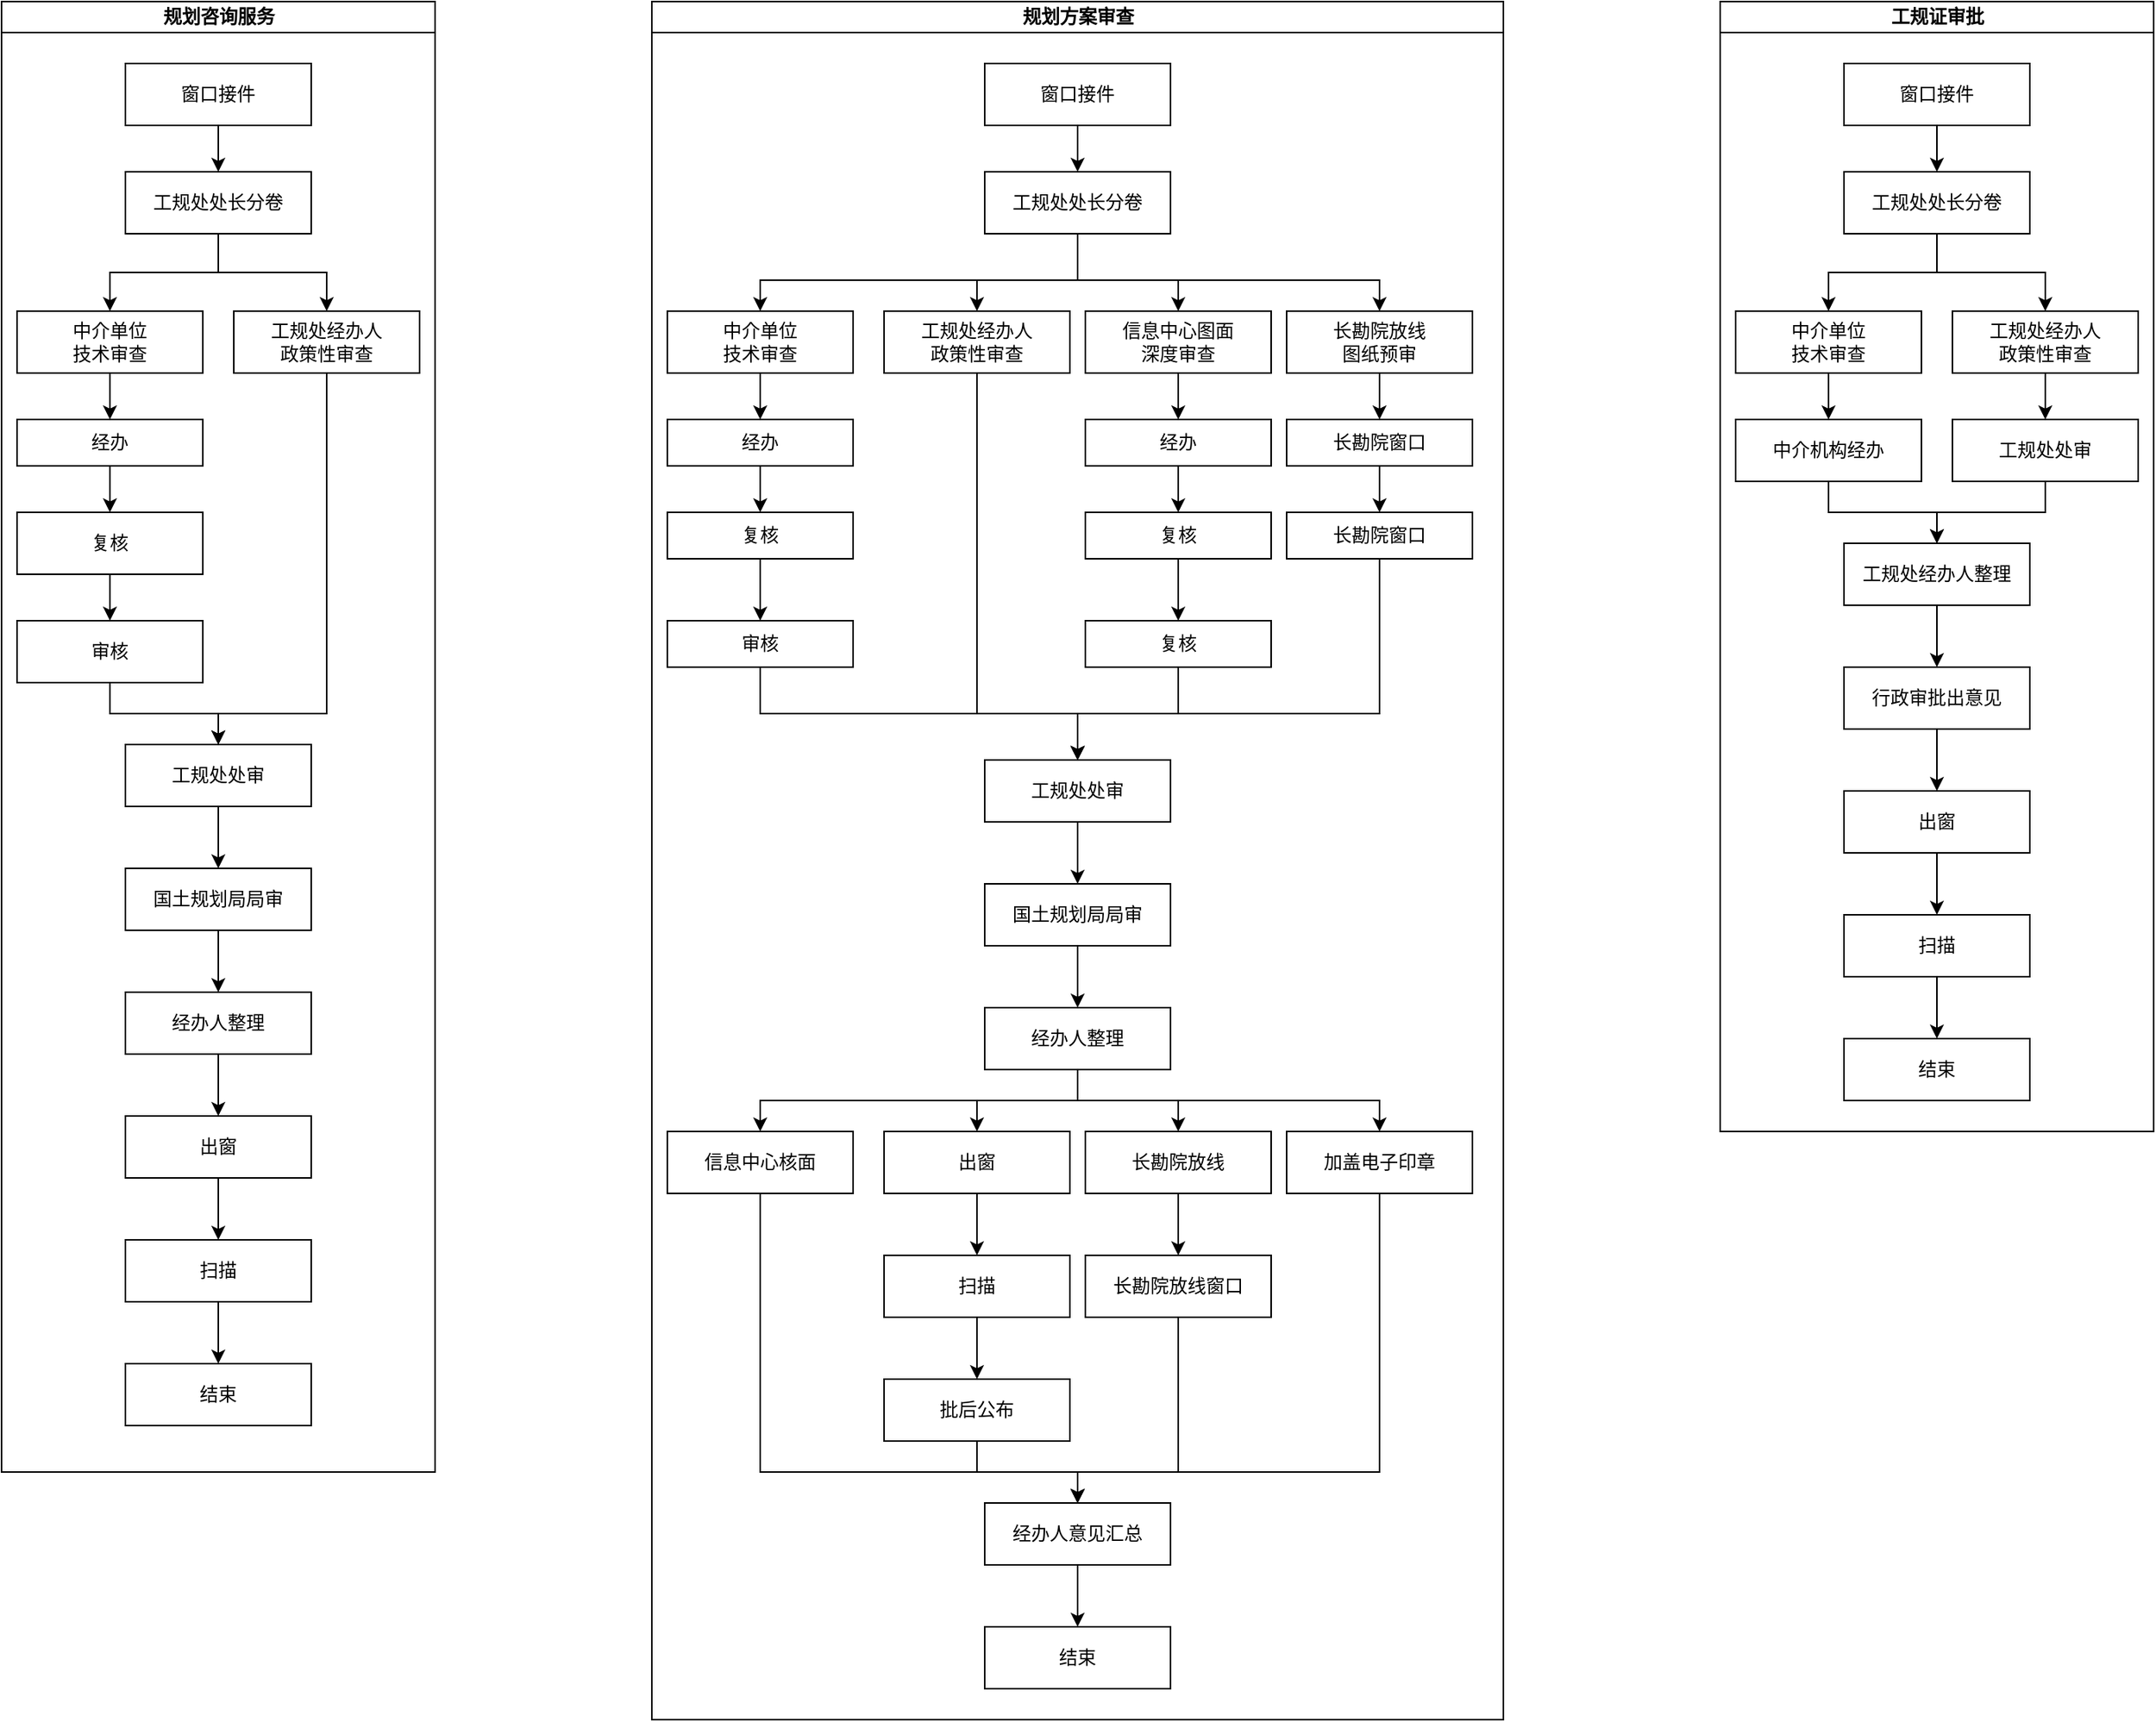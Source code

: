 <mxfile version="12.5.5" type="github">
  <diagram name="Page-1" id="74e2e168-ea6b-b213-b513-2b3c1d86103e">
    <mxGraphModel dx="1422" dy="794" grid="1" gridSize="10" guides="1" tooltips="1" connect="1" arrows="1" fold="1" page="1" pageScale="1" pageWidth="1100" pageHeight="850" background="#ffffff" math="0" shadow="0">
      <root>
        <mxCell id="0"/>
        <mxCell id="1" parent="0"/>
        <mxCell id="gDLOaXuTYHaK2b2CQ5gT-83" value="规划咨询服务" style="swimlane;html=1;startSize=20;horizontal=1;containerType=tree;" vertex="1" parent="1">
          <mxGeometry x="40" y="130" width="280" height="950" as="geometry"/>
        </mxCell>
        <mxCell id="gDLOaXuTYHaK2b2CQ5gT-109" value="" style="edgeStyle=orthogonalEdgeStyle;rounded=0;orthogonalLoop=1;jettySize=auto;html=1;" edge="1" parent="gDLOaXuTYHaK2b2CQ5gT-83" source="gDLOaXuTYHaK2b2CQ5gT-86" target="gDLOaXuTYHaK2b2CQ5gT-108">
          <mxGeometry relative="1" as="geometry"/>
        </mxCell>
        <UserObject label="窗口接件" treeRoot="1" id="gDLOaXuTYHaK2b2CQ5gT-86">
          <mxCell style="whiteSpace=wrap;html=1;align=center;treeFolding=1;treeMoving=1;container=1;recursiveResize=0;" vertex="1" parent="gDLOaXuTYHaK2b2CQ5gT-83">
            <mxGeometry x="80" y="40" width="120" height="40" as="geometry"/>
          </mxCell>
        </UserObject>
        <UserObject label="工规处处长分卷" treeRoot="1" id="gDLOaXuTYHaK2b2CQ5gT-108">
          <mxCell style="whiteSpace=wrap;html=1;align=center;treeFolding=1;treeMoving=1;container=1;recursiveResize=0;" vertex="1" parent="gDLOaXuTYHaK2b2CQ5gT-83">
            <mxGeometry x="80" y="110" width="120" height="40" as="geometry"/>
          </mxCell>
        </UserObject>
        <mxCell id="gDLOaXuTYHaK2b2CQ5gT-112" value="" style="edgeStyle=orthogonalEdgeStyle;rounded=0;orthogonalLoop=1;jettySize=auto;html=1;" edge="1" target="gDLOaXuTYHaK2b2CQ5gT-113" source="gDLOaXuTYHaK2b2CQ5gT-108" parent="gDLOaXuTYHaK2b2CQ5gT-83">
          <mxGeometry relative="1" as="geometry">
            <mxPoint x="230" y="190" as="sourcePoint"/>
          </mxGeometry>
        </mxCell>
        <mxCell id="gDLOaXuTYHaK2b2CQ5gT-124" style="edgeStyle=orthogonalEdgeStyle;rounded=0;orthogonalLoop=1;jettySize=auto;html=1;exitX=0.5;exitY=1;exitDx=0;exitDy=0;entryX=0.5;entryY=0;entryDx=0;entryDy=0;" edge="1" parent="gDLOaXuTYHaK2b2CQ5gT-83" source="gDLOaXuTYHaK2b2CQ5gT-113" target="gDLOaXuTYHaK2b2CQ5gT-123">
          <mxGeometry relative="1" as="geometry">
            <Array as="points">
              <mxPoint x="210" y="460"/>
              <mxPoint x="140" y="460"/>
            </Array>
          </mxGeometry>
        </mxCell>
        <UserObject label="工规处经办人&lt;br&gt;政策性审查" treeRoot="1" id="gDLOaXuTYHaK2b2CQ5gT-113">
          <mxCell style="whiteSpace=wrap;html=1;align=center;treeFolding=1;treeMoving=1;container=1;recursiveResize=0;" vertex="1" parent="gDLOaXuTYHaK2b2CQ5gT-83">
            <mxGeometry x="150" y="200" width="120" height="40" as="geometry"/>
          </mxCell>
        </UserObject>
        <mxCell id="gDLOaXuTYHaK2b2CQ5gT-114" value="" style="edgeStyle=orthogonalEdgeStyle;rounded=0;orthogonalLoop=1;jettySize=auto;html=1;" edge="1" target="gDLOaXuTYHaK2b2CQ5gT-115" source="gDLOaXuTYHaK2b2CQ5gT-108" parent="gDLOaXuTYHaK2b2CQ5gT-83">
          <mxGeometry relative="1" as="geometry">
            <mxPoint x="230" y="300" as="sourcePoint"/>
          </mxGeometry>
        </mxCell>
        <UserObject label="中介单位&lt;br&gt;技术审查" treeRoot="1" id="gDLOaXuTYHaK2b2CQ5gT-115">
          <mxCell style="whiteSpace=wrap;html=1;align=center;treeFolding=1;treeMoving=1;container=1;recursiveResize=0;" vertex="1" parent="gDLOaXuTYHaK2b2CQ5gT-83">
            <mxGeometry x="10" y="200" width="120" height="40" as="geometry"/>
          </mxCell>
        </UserObject>
        <mxCell id="gDLOaXuTYHaK2b2CQ5gT-116" value="" style="edgeStyle=orthogonalEdgeStyle;rounded=0;orthogonalLoop=1;jettySize=auto;html=1;" edge="1" target="gDLOaXuTYHaK2b2CQ5gT-117" source="gDLOaXuTYHaK2b2CQ5gT-115" parent="gDLOaXuTYHaK2b2CQ5gT-83">
          <mxGeometry relative="1" as="geometry">
            <mxPoint x="230" y="300" as="sourcePoint"/>
          </mxGeometry>
        </mxCell>
        <UserObject label="经办" treeRoot="1" id="gDLOaXuTYHaK2b2CQ5gT-117">
          <mxCell style="whiteSpace=wrap;html=1;align=center;treeFolding=1;treeMoving=1;container=1;recursiveResize=0;" vertex="1" parent="gDLOaXuTYHaK2b2CQ5gT-83">
            <mxGeometry x="10" y="270" width="120" height="30" as="geometry"/>
          </mxCell>
        </UserObject>
        <mxCell id="gDLOaXuTYHaK2b2CQ5gT-118" value="" style="edgeStyle=orthogonalEdgeStyle;rounded=0;orthogonalLoop=1;jettySize=auto;html=1;" edge="1" target="gDLOaXuTYHaK2b2CQ5gT-119" source="gDLOaXuTYHaK2b2CQ5gT-117" parent="gDLOaXuTYHaK2b2CQ5gT-83">
          <mxGeometry relative="1" as="geometry">
            <mxPoint x="160" y="410" as="sourcePoint"/>
          </mxGeometry>
        </mxCell>
        <UserObject label="复核" treeRoot="1" id="gDLOaXuTYHaK2b2CQ5gT-119">
          <mxCell style="whiteSpace=wrap;html=1;align=center;treeFolding=1;treeMoving=1;container=1;recursiveResize=0;" vertex="1" parent="gDLOaXuTYHaK2b2CQ5gT-83">
            <mxGeometry x="10" y="330" width="120" height="40" as="geometry"/>
          </mxCell>
        </UserObject>
        <mxCell id="gDLOaXuTYHaK2b2CQ5gT-120" value="" style="edgeStyle=orthogonalEdgeStyle;rounded=0;orthogonalLoop=1;jettySize=auto;html=1;" edge="1" target="gDLOaXuTYHaK2b2CQ5gT-121" source="gDLOaXuTYHaK2b2CQ5gT-119" parent="gDLOaXuTYHaK2b2CQ5gT-83">
          <mxGeometry relative="1" as="geometry">
            <mxPoint x="160" y="510" as="sourcePoint"/>
          </mxGeometry>
        </mxCell>
        <UserObject label="审核" treeRoot="1" id="gDLOaXuTYHaK2b2CQ5gT-121">
          <mxCell style="whiteSpace=wrap;html=1;align=center;treeFolding=1;treeMoving=1;container=1;recursiveResize=0;" vertex="1" parent="gDLOaXuTYHaK2b2CQ5gT-83">
            <mxGeometry x="10" y="400" width="120" height="40" as="geometry"/>
          </mxCell>
        </UserObject>
        <mxCell id="gDLOaXuTYHaK2b2CQ5gT-122" value="" style="edgeStyle=orthogonalEdgeStyle;rounded=0;orthogonalLoop=1;jettySize=auto;html=1;" edge="1" target="gDLOaXuTYHaK2b2CQ5gT-123" source="gDLOaXuTYHaK2b2CQ5gT-121" parent="gDLOaXuTYHaK2b2CQ5gT-83">
          <mxGeometry relative="1" as="geometry">
            <mxPoint x="150" y="500" as="sourcePoint"/>
          </mxGeometry>
        </mxCell>
        <UserObject label="工规处处审" treeRoot="1" id="gDLOaXuTYHaK2b2CQ5gT-123">
          <mxCell style="whiteSpace=wrap;html=1;align=center;treeFolding=1;treeMoving=1;container=1;recursiveResize=0;" vertex="1" parent="gDLOaXuTYHaK2b2CQ5gT-83">
            <mxGeometry x="80" y="480" width="120" height="40" as="geometry"/>
          </mxCell>
        </UserObject>
        <mxCell id="gDLOaXuTYHaK2b2CQ5gT-125" value="" style="edgeStyle=orthogonalEdgeStyle;rounded=0;orthogonalLoop=1;jettySize=auto;html=1;" edge="1" target="gDLOaXuTYHaK2b2CQ5gT-126" source="gDLOaXuTYHaK2b2CQ5gT-123" parent="gDLOaXuTYHaK2b2CQ5gT-83">
          <mxGeometry relative="1" as="geometry">
            <mxPoint x="150" y="570" as="sourcePoint"/>
          </mxGeometry>
        </mxCell>
        <UserObject label="国土规划局局审" treeRoot="1" id="gDLOaXuTYHaK2b2CQ5gT-126">
          <mxCell style="whiteSpace=wrap;html=1;align=center;treeFolding=1;treeMoving=1;container=1;recursiveResize=0;" vertex="1" parent="gDLOaXuTYHaK2b2CQ5gT-83">
            <mxGeometry x="80" y="560" width="120" height="40" as="geometry"/>
          </mxCell>
        </UserObject>
        <mxCell id="gDLOaXuTYHaK2b2CQ5gT-127" value="" style="edgeStyle=orthogonalEdgeStyle;rounded=0;orthogonalLoop=1;jettySize=auto;html=1;" edge="1" target="gDLOaXuTYHaK2b2CQ5gT-128" source="gDLOaXuTYHaK2b2CQ5gT-126" parent="gDLOaXuTYHaK2b2CQ5gT-83">
          <mxGeometry relative="1" as="geometry">
            <mxPoint x="220" y="650" as="sourcePoint"/>
          </mxGeometry>
        </mxCell>
        <UserObject label="经办人整理" treeRoot="1" id="gDLOaXuTYHaK2b2CQ5gT-128">
          <mxCell style="whiteSpace=wrap;html=1;align=center;treeFolding=1;treeMoving=1;container=1;recursiveResize=0;" vertex="1" parent="gDLOaXuTYHaK2b2CQ5gT-83">
            <mxGeometry x="80" y="640" width="120" height="40" as="geometry"/>
          </mxCell>
        </UserObject>
        <mxCell id="gDLOaXuTYHaK2b2CQ5gT-129" value="" style="edgeStyle=orthogonalEdgeStyle;rounded=0;orthogonalLoop=1;jettySize=auto;html=1;" edge="1" target="gDLOaXuTYHaK2b2CQ5gT-130" source="gDLOaXuTYHaK2b2CQ5gT-128" parent="gDLOaXuTYHaK2b2CQ5gT-83">
          <mxGeometry relative="1" as="geometry">
            <mxPoint x="220" y="730" as="sourcePoint"/>
          </mxGeometry>
        </mxCell>
        <UserObject label="出窗" treeRoot="1" id="gDLOaXuTYHaK2b2CQ5gT-130">
          <mxCell style="whiteSpace=wrap;html=1;align=center;treeFolding=1;treeMoving=1;container=1;recursiveResize=0;" vertex="1" parent="gDLOaXuTYHaK2b2CQ5gT-83">
            <mxGeometry x="80" y="720" width="120" height="40" as="geometry"/>
          </mxCell>
        </UserObject>
        <mxCell id="gDLOaXuTYHaK2b2CQ5gT-158" value="" style="edgeStyle=orthogonalEdgeStyle;rounded=0;orthogonalLoop=1;jettySize=auto;html=1;" edge="1" target="gDLOaXuTYHaK2b2CQ5gT-159" source="gDLOaXuTYHaK2b2CQ5gT-130" parent="gDLOaXuTYHaK2b2CQ5gT-83">
          <mxGeometry relative="1" as="geometry">
            <mxPoint x="220" y="810" as="sourcePoint"/>
          </mxGeometry>
        </mxCell>
        <UserObject label="扫描" treeRoot="1" id="gDLOaXuTYHaK2b2CQ5gT-159">
          <mxCell style="whiteSpace=wrap;html=1;align=center;treeFolding=1;treeMoving=1;container=1;recursiveResize=0;" vertex="1" parent="gDLOaXuTYHaK2b2CQ5gT-83">
            <mxGeometry x="80" y="800" width="120" height="40" as="geometry"/>
          </mxCell>
        </UserObject>
        <mxCell id="gDLOaXuTYHaK2b2CQ5gT-186" value="" style="edgeStyle=orthogonalEdgeStyle;rounded=0;orthogonalLoop=1;jettySize=auto;html=1;" edge="1" target="gDLOaXuTYHaK2b2CQ5gT-187" source="gDLOaXuTYHaK2b2CQ5gT-159" parent="gDLOaXuTYHaK2b2CQ5gT-83">
          <mxGeometry relative="1" as="geometry">
            <mxPoint x="220" y="890" as="sourcePoint"/>
          </mxGeometry>
        </mxCell>
        <UserObject label="结束" treeRoot="1" id="gDLOaXuTYHaK2b2CQ5gT-187">
          <mxCell style="whiteSpace=wrap;html=1;align=center;treeFolding=1;treeMoving=1;container=1;recursiveResize=0;" vertex="1" parent="gDLOaXuTYHaK2b2CQ5gT-83">
            <mxGeometry x="80" y="880" width="120" height="40" as="geometry"/>
          </mxCell>
        </UserObject>
        <mxCell id="gDLOaXuTYHaK2b2CQ5gT-131" value="规划方案审查" style="swimlane;html=1;startSize=20;horizontal=1;containerType=tree;" vertex="1" parent="1">
          <mxGeometry x="460" y="130" width="550" height="1110" as="geometry"/>
        </mxCell>
        <mxCell id="gDLOaXuTYHaK2b2CQ5gT-132" value="" style="edgeStyle=orthogonalEdgeStyle;rounded=0;orthogonalLoop=1;jettySize=auto;html=1;" edge="1" parent="gDLOaXuTYHaK2b2CQ5gT-131" source="gDLOaXuTYHaK2b2CQ5gT-133" target="gDLOaXuTYHaK2b2CQ5gT-134">
          <mxGeometry relative="1" as="geometry"/>
        </mxCell>
        <UserObject label="窗口接件" treeRoot="1" id="gDLOaXuTYHaK2b2CQ5gT-133">
          <mxCell style="whiteSpace=wrap;html=1;align=center;treeFolding=1;treeMoving=1;container=1;recursiveResize=0;" vertex="1" parent="gDLOaXuTYHaK2b2CQ5gT-131">
            <mxGeometry x="215" y="40" width="120" height="40" as="geometry"/>
          </mxCell>
        </UserObject>
        <UserObject label="工规处处长分卷" treeRoot="1" id="gDLOaXuTYHaK2b2CQ5gT-134">
          <mxCell style="whiteSpace=wrap;html=1;align=center;treeFolding=1;treeMoving=1;container=1;recursiveResize=0;" vertex="1" parent="gDLOaXuTYHaK2b2CQ5gT-131">
            <mxGeometry x="215" y="110" width="120" height="40" as="geometry"/>
          </mxCell>
        </UserObject>
        <mxCell id="gDLOaXuTYHaK2b2CQ5gT-135" value="" style="edgeStyle=orthogonalEdgeStyle;rounded=0;orthogonalLoop=1;jettySize=auto;html=1;entryX=0.5;entryY=0;entryDx=0;entryDy=0;" edge="1" parent="gDLOaXuTYHaK2b2CQ5gT-131" source="gDLOaXuTYHaK2b2CQ5gT-134" target="gDLOaXuTYHaK2b2CQ5gT-137">
          <mxGeometry relative="1" as="geometry">
            <mxPoint x="230" y="190" as="sourcePoint"/>
            <Array as="points">
              <mxPoint x="275" y="180"/>
              <mxPoint x="210" y="180"/>
            </Array>
          </mxGeometry>
        </mxCell>
        <mxCell id="gDLOaXuTYHaK2b2CQ5gT-136" style="edgeStyle=orthogonalEdgeStyle;rounded=0;orthogonalLoop=1;jettySize=auto;html=1;exitX=0.5;exitY=1;exitDx=0;exitDy=0;entryX=0.5;entryY=0;entryDx=0;entryDy=0;" edge="1" parent="gDLOaXuTYHaK2b2CQ5gT-131" source="gDLOaXuTYHaK2b2CQ5gT-137" target="gDLOaXuTYHaK2b2CQ5gT-147">
          <mxGeometry relative="1" as="geometry">
            <Array as="points">
              <mxPoint x="210" y="460"/>
              <mxPoint x="275" y="460"/>
            </Array>
          </mxGeometry>
        </mxCell>
        <UserObject label="工规处经办人&lt;br&gt;政策性审查" treeRoot="1" id="gDLOaXuTYHaK2b2CQ5gT-137">
          <mxCell style="whiteSpace=wrap;html=1;align=center;treeFolding=1;treeMoving=1;container=1;recursiveResize=0;" vertex="1" parent="gDLOaXuTYHaK2b2CQ5gT-131">
            <mxGeometry x="150" y="200" width="120" height="40" as="geometry"/>
          </mxCell>
        </UserObject>
        <mxCell id="gDLOaXuTYHaK2b2CQ5gT-138" value="" style="edgeStyle=orthogonalEdgeStyle;rounded=0;orthogonalLoop=1;jettySize=auto;html=1;" edge="1" parent="gDLOaXuTYHaK2b2CQ5gT-131" source="gDLOaXuTYHaK2b2CQ5gT-134" target="gDLOaXuTYHaK2b2CQ5gT-139">
          <mxGeometry relative="1" as="geometry">
            <mxPoint x="230" y="300" as="sourcePoint"/>
            <Array as="points">
              <mxPoint x="275" y="180"/>
              <mxPoint x="70" y="180"/>
            </Array>
          </mxGeometry>
        </mxCell>
        <UserObject label="中介单位&lt;br&gt;技术审查" treeRoot="1" id="gDLOaXuTYHaK2b2CQ5gT-139">
          <mxCell style="whiteSpace=wrap;html=1;align=center;treeFolding=1;treeMoving=1;container=1;recursiveResize=0;" vertex="1" parent="gDLOaXuTYHaK2b2CQ5gT-131">
            <mxGeometry x="10" y="200" width="120" height="40" as="geometry"/>
          </mxCell>
        </UserObject>
        <mxCell id="gDLOaXuTYHaK2b2CQ5gT-140" value="" style="edgeStyle=orthogonalEdgeStyle;rounded=0;orthogonalLoop=1;jettySize=auto;html=1;" edge="1" parent="gDLOaXuTYHaK2b2CQ5gT-131" source="gDLOaXuTYHaK2b2CQ5gT-139" target="gDLOaXuTYHaK2b2CQ5gT-141">
          <mxGeometry relative="1" as="geometry">
            <mxPoint x="230" y="300" as="sourcePoint"/>
          </mxGeometry>
        </mxCell>
        <UserObject label="经办" treeRoot="1" id="gDLOaXuTYHaK2b2CQ5gT-141">
          <mxCell style="whiteSpace=wrap;html=1;align=center;treeFolding=1;treeMoving=1;container=1;recursiveResize=0;" vertex="1" parent="gDLOaXuTYHaK2b2CQ5gT-131">
            <mxGeometry x="10" y="270" width="120" height="30" as="geometry"/>
          </mxCell>
        </UserObject>
        <mxCell id="gDLOaXuTYHaK2b2CQ5gT-142" value="" style="edgeStyle=orthogonalEdgeStyle;rounded=0;orthogonalLoop=1;jettySize=auto;html=1;" edge="1" parent="gDLOaXuTYHaK2b2CQ5gT-131" source="gDLOaXuTYHaK2b2CQ5gT-141" target="gDLOaXuTYHaK2b2CQ5gT-143">
          <mxGeometry relative="1" as="geometry">
            <mxPoint x="160" y="410" as="sourcePoint"/>
          </mxGeometry>
        </mxCell>
        <UserObject label="复核" treeRoot="1" id="gDLOaXuTYHaK2b2CQ5gT-143">
          <mxCell style="whiteSpace=wrap;html=1;align=center;treeFolding=1;treeMoving=1;container=1;recursiveResize=0;" vertex="1" parent="gDLOaXuTYHaK2b2CQ5gT-131">
            <mxGeometry x="10" y="330" width="120" height="30" as="geometry"/>
          </mxCell>
        </UserObject>
        <mxCell id="gDLOaXuTYHaK2b2CQ5gT-144" value="" style="edgeStyle=orthogonalEdgeStyle;rounded=0;orthogonalLoop=1;jettySize=auto;html=1;" edge="1" parent="gDLOaXuTYHaK2b2CQ5gT-131" source="gDLOaXuTYHaK2b2CQ5gT-143" target="gDLOaXuTYHaK2b2CQ5gT-145">
          <mxGeometry relative="1" as="geometry">
            <mxPoint x="160" y="510" as="sourcePoint"/>
          </mxGeometry>
        </mxCell>
        <UserObject label="审核" treeRoot="1" id="gDLOaXuTYHaK2b2CQ5gT-145">
          <mxCell style="whiteSpace=wrap;html=1;align=center;treeFolding=1;treeMoving=1;container=1;recursiveResize=0;" vertex="1" parent="gDLOaXuTYHaK2b2CQ5gT-131">
            <mxGeometry x="10" y="400" width="120" height="30" as="geometry"/>
          </mxCell>
        </UserObject>
        <mxCell id="gDLOaXuTYHaK2b2CQ5gT-146" value="" style="edgeStyle=orthogonalEdgeStyle;rounded=0;orthogonalLoop=1;jettySize=auto;html=1;exitX=0.5;exitY=1;exitDx=0;exitDy=0;" edge="1" parent="gDLOaXuTYHaK2b2CQ5gT-131" source="gDLOaXuTYHaK2b2CQ5gT-145" target="gDLOaXuTYHaK2b2CQ5gT-147">
          <mxGeometry relative="1" as="geometry">
            <mxPoint x="150" y="500" as="sourcePoint"/>
          </mxGeometry>
        </mxCell>
        <UserObject label="工规处处审" treeRoot="1" id="gDLOaXuTYHaK2b2CQ5gT-147">
          <mxCell style="whiteSpace=wrap;html=1;align=center;treeFolding=1;treeMoving=1;container=1;recursiveResize=0;" vertex="1" parent="gDLOaXuTYHaK2b2CQ5gT-131">
            <mxGeometry x="215" y="490" width="120" height="40" as="geometry"/>
          </mxCell>
        </UserObject>
        <mxCell id="gDLOaXuTYHaK2b2CQ5gT-148" value="" style="edgeStyle=orthogonalEdgeStyle;rounded=0;orthogonalLoop=1;jettySize=auto;html=1;" edge="1" parent="gDLOaXuTYHaK2b2CQ5gT-131" source="gDLOaXuTYHaK2b2CQ5gT-147" target="gDLOaXuTYHaK2b2CQ5gT-149">
          <mxGeometry relative="1" as="geometry">
            <mxPoint x="150" y="570" as="sourcePoint"/>
          </mxGeometry>
        </mxCell>
        <UserObject label="国土规划局局审" treeRoot="1" id="gDLOaXuTYHaK2b2CQ5gT-149">
          <mxCell style="whiteSpace=wrap;html=1;align=center;treeFolding=1;treeMoving=1;container=1;recursiveResize=0;" vertex="1" parent="gDLOaXuTYHaK2b2CQ5gT-131">
            <mxGeometry x="215" y="570" width="120" height="40" as="geometry"/>
          </mxCell>
        </UserObject>
        <mxCell id="gDLOaXuTYHaK2b2CQ5gT-150" value="" style="edgeStyle=orthogonalEdgeStyle;rounded=0;orthogonalLoop=1;jettySize=auto;html=1;" edge="1" parent="gDLOaXuTYHaK2b2CQ5gT-131" source="gDLOaXuTYHaK2b2CQ5gT-149" target="gDLOaXuTYHaK2b2CQ5gT-151">
          <mxGeometry relative="1" as="geometry">
            <mxPoint x="220" y="650" as="sourcePoint"/>
          </mxGeometry>
        </mxCell>
        <UserObject label="经办人整理" treeRoot="1" id="gDLOaXuTYHaK2b2CQ5gT-151">
          <mxCell style="whiteSpace=wrap;html=1;align=center;treeFolding=1;treeMoving=1;container=1;recursiveResize=0;" vertex="1" parent="gDLOaXuTYHaK2b2CQ5gT-131">
            <mxGeometry x="215" y="650" width="120" height="40" as="geometry"/>
          </mxCell>
        </UserObject>
        <mxCell id="gDLOaXuTYHaK2b2CQ5gT-152" value="" style="edgeStyle=orthogonalEdgeStyle;rounded=0;orthogonalLoop=1;jettySize=auto;html=1;" edge="1" parent="gDLOaXuTYHaK2b2CQ5gT-131" source="gDLOaXuTYHaK2b2CQ5gT-151" target="gDLOaXuTYHaK2b2CQ5gT-153">
          <mxGeometry relative="1" as="geometry">
            <mxPoint x="220" y="730" as="sourcePoint"/>
          </mxGeometry>
        </mxCell>
        <UserObject label="出窗" treeRoot="1" id="gDLOaXuTYHaK2b2CQ5gT-153">
          <mxCell style="whiteSpace=wrap;html=1;align=center;treeFolding=1;treeMoving=1;container=1;recursiveResize=0;" vertex="1" parent="gDLOaXuTYHaK2b2CQ5gT-131">
            <mxGeometry x="150" y="730" width="120" height="40" as="geometry"/>
          </mxCell>
        </UserObject>
        <mxCell id="gDLOaXuTYHaK2b2CQ5gT-155" value="" style="edgeStyle=orthogonalEdgeStyle;rounded=0;orthogonalLoop=1;jettySize=auto;html=1;" edge="1" target="gDLOaXuTYHaK2b2CQ5gT-156" source="gDLOaXuTYHaK2b2CQ5gT-134" parent="gDLOaXuTYHaK2b2CQ5gT-131">
          <mxGeometry relative="1" as="geometry">
            <mxPoint x="580" y="280" as="sourcePoint"/>
            <Array as="points">
              <mxPoint x="275" y="180"/>
              <mxPoint x="340" y="180"/>
            </Array>
          </mxGeometry>
        </mxCell>
        <UserObject label="信息中心图面&lt;br&gt;深度审查" treeRoot="1" id="gDLOaXuTYHaK2b2CQ5gT-156">
          <mxCell style="whiteSpace=wrap;html=1;align=center;treeFolding=1;treeMoving=1;container=1;recursiveResize=0;" vertex="1" parent="gDLOaXuTYHaK2b2CQ5gT-131">
            <mxGeometry x="280" y="200" width="120" height="40" as="geometry"/>
          </mxCell>
        </UserObject>
        <mxCell id="gDLOaXuTYHaK2b2CQ5gT-198" value="" style="edgeStyle=orthogonalEdgeStyle;rounded=0;orthogonalLoop=1;jettySize=auto;html=1;" edge="1" target="gDLOaXuTYHaK2b2CQ5gT-199" source="gDLOaXuTYHaK2b2CQ5gT-134" parent="gDLOaXuTYHaK2b2CQ5gT-131">
          <mxGeometry relative="1" as="geometry">
            <mxPoint x="650" y="280" as="sourcePoint"/>
            <Array as="points">
              <mxPoint x="275" y="180"/>
              <mxPoint x="470" y="180"/>
            </Array>
          </mxGeometry>
        </mxCell>
        <UserObject label="长勘院放线&lt;br&gt;图纸预审" treeRoot="1" id="gDLOaXuTYHaK2b2CQ5gT-199">
          <mxCell style="whiteSpace=wrap;html=1;align=center;treeFolding=1;treeMoving=1;container=1;recursiveResize=0;" vertex="1" parent="gDLOaXuTYHaK2b2CQ5gT-131">
            <mxGeometry x="410" y="200" width="120" height="40" as="geometry"/>
          </mxCell>
        </UserObject>
        <mxCell id="gDLOaXuTYHaK2b2CQ5gT-200" value="" style="edgeStyle=orthogonalEdgeStyle;rounded=0;orthogonalLoop=1;jettySize=auto;html=1;entryX=0.5;entryY=0;entryDx=0;entryDy=0;" edge="1" target="gDLOaXuTYHaK2b2CQ5gT-201" source="gDLOaXuTYHaK2b2CQ5gT-156" parent="gDLOaXuTYHaK2b2CQ5gT-131">
          <mxGeometry relative="1" as="geometry">
            <mxPoint x="714.862" y="280" as="sourcePoint"/>
            <Array as="points">
              <mxPoint x="340" y="260"/>
              <mxPoint x="340" y="260"/>
            </Array>
          </mxGeometry>
        </mxCell>
        <UserObject label="经办" treeRoot="1" id="gDLOaXuTYHaK2b2CQ5gT-201">
          <mxCell style="whiteSpace=wrap;html=1;align=center;treeFolding=1;treeMoving=1;container=1;recursiveResize=0;" vertex="1" parent="gDLOaXuTYHaK2b2CQ5gT-131">
            <mxGeometry x="280" y="270" width="120" height="30" as="geometry"/>
          </mxCell>
        </UserObject>
        <mxCell id="gDLOaXuTYHaK2b2CQ5gT-204" value="" style="edgeStyle=orthogonalEdgeStyle;rounded=0;orthogonalLoop=1;jettySize=auto;html=1;entryX=0.5;entryY=0;entryDx=0;entryDy=0;exitX=0.5;exitY=1;exitDx=0;exitDy=0;" edge="1" target="gDLOaXuTYHaK2b2CQ5gT-205" source="gDLOaXuTYHaK2b2CQ5gT-201" parent="gDLOaXuTYHaK2b2CQ5gT-131">
          <mxGeometry relative="1" as="geometry">
            <mxPoint x="779.69" y="370" as="sourcePoint"/>
            <Array as="points">
              <mxPoint x="340" y="320"/>
              <mxPoint x="340" y="320"/>
            </Array>
          </mxGeometry>
        </mxCell>
        <UserObject label="复核" treeRoot="1" id="gDLOaXuTYHaK2b2CQ5gT-205">
          <mxCell style="whiteSpace=wrap;html=1;align=center;treeFolding=1;treeMoving=1;container=1;recursiveResize=0;" vertex="1" parent="gDLOaXuTYHaK2b2CQ5gT-131">
            <mxGeometry x="280" y="330" width="120" height="30" as="geometry"/>
          </mxCell>
        </UserObject>
        <mxCell id="gDLOaXuTYHaK2b2CQ5gT-209" value="" style="edgeStyle=orthogonalEdgeStyle;rounded=0;orthogonalLoop=1;jettySize=auto;html=1;entryX=0.5;entryY=0;entryDx=0;entryDy=0;exitX=0.5;exitY=1;exitDx=0;exitDy=0;" edge="1" target="gDLOaXuTYHaK2b2CQ5gT-210" source="gDLOaXuTYHaK2b2CQ5gT-205" parent="gDLOaXuTYHaK2b2CQ5gT-131">
          <mxGeometry relative="1" as="geometry">
            <mxPoint x="779.69" y="440.276" as="sourcePoint"/>
            <Array as="points">
              <mxPoint x="340" y="400"/>
              <mxPoint x="340" y="400"/>
            </Array>
          </mxGeometry>
        </mxCell>
        <mxCell id="gDLOaXuTYHaK2b2CQ5gT-211" style="edgeStyle=orthogonalEdgeStyle;rounded=0;orthogonalLoop=1;jettySize=auto;html=1;exitX=0.5;exitY=1;exitDx=0;exitDy=0;entryX=0.5;entryY=0;entryDx=0;entryDy=0;" edge="1" parent="gDLOaXuTYHaK2b2CQ5gT-131" source="gDLOaXuTYHaK2b2CQ5gT-210" target="gDLOaXuTYHaK2b2CQ5gT-147">
          <mxGeometry relative="1" as="geometry"/>
        </mxCell>
        <UserObject label="复核" treeRoot="1" id="gDLOaXuTYHaK2b2CQ5gT-210">
          <mxCell style="whiteSpace=wrap;html=1;align=center;treeFolding=1;treeMoving=1;container=1;recursiveResize=0;" vertex="1" parent="gDLOaXuTYHaK2b2CQ5gT-131">
            <mxGeometry x="280" y="400" width="120" height="30" as="geometry"/>
          </mxCell>
        </UserObject>
        <mxCell id="gDLOaXuTYHaK2b2CQ5gT-213" value="" style="edgeStyle=orthogonalEdgeStyle;rounded=0;orthogonalLoop=1;jettySize=auto;html=1;entryX=0.5;entryY=0;entryDx=0;entryDy=0;" edge="1" target="gDLOaXuTYHaK2b2CQ5gT-214" source="gDLOaXuTYHaK2b2CQ5gT-199" parent="gDLOaXuTYHaK2b2CQ5gT-131">
          <mxGeometry relative="1" as="geometry">
            <mxPoint x="715" y="260" as="sourcePoint"/>
            <Array as="points">
              <mxPoint x="470" y="260"/>
              <mxPoint x="470" y="260"/>
            </Array>
          </mxGeometry>
        </mxCell>
        <UserObject label="长勘院窗口" treeRoot="1" id="gDLOaXuTYHaK2b2CQ5gT-214">
          <mxCell style="whiteSpace=wrap;html=1;align=center;treeFolding=1;treeMoving=1;container=1;recursiveResize=0;" vertex="1" parent="gDLOaXuTYHaK2b2CQ5gT-131">
            <mxGeometry x="410" y="270" width="120" height="30" as="geometry"/>
          </mxCell>
        </UserObject>
        <mxCell id="gDLOaXuTYHaK2b2CQ5gT-215" value="" style="edgeStyle=orthogonalEdgeStyle;rounded=0;orthogonalLoop=1;jettySize=auto;html=1;entryX=0.5;entryY=0;entryDx=0;entryDy=0;" edge="1" target="gDLOaXuTYHaK2b2CQ5gT-216" source="gDLOaXuTYHaK2b2CQ5gT-214" parent="gDLOaXuTYHaK2b2CQ5gT-131">
          <mxGeometry relative="1" as="geometry">
            <mxPoint x="910" y="350" as="sourcePoint"/>
            <Array as="points">
              <mxPoint x="470" y="320"/>
              <mxPoint x="470" y="320"/>
            </Array>
          </mxGeometry>
        </mxCell>
        <mxCell id="gDLOaXuTYHaK2b2CQ5gT-217" style="edgeStyle=orthogonalEdgeStyle;rounded=0;orthogonalLoop=1;jettySize=auto;html=1;exitX=0.5;exitY=1;exitDx=0;exitDy=0;entryX=0.5;entryY=0;entryDx=0;entryDy=0;" edge="1" parent="gDLOaXuTYHaK2b2CQ5gT-131" source="gDLOaXuTYHaK2b2CQ5gT-216" target="gDLOaXuTYHaK2b2CQ5gT-147">
          <mxGeometry relative="1" as="geometry">
            <Array as="points">
              <mxPoint x="470" y="460"/>
              <mxPoint x="275" y="460"/>
            </Array>
          </mxGeometry>
        </mxCell>
        <UserObject label="长勘院窗口" treeRoot="1" id="gDLOaXuTYHaK2b2CQ5gT-216">
          <mxCell style="whiteSpace=wrap;html=1;align=center;treeFolding=1;treeMoving=1;container=1;recursiveResize=0;" vertex="1" parent="gDLOaXuTYHaK2b2CQ5gT-131">
            <mxGeometry x="410" y="330" width="120" height="30" as="geometry"/>
          </mxCell>
        </UserObject>
        <mxCell id="gDLOaXuTYHaK2b2CQ5gT-218" value="" style="edgeStyle=orthogonalEdgeStyle;rounded=0;orthogonalLoop=1;jettySize=auto;html=1;" edge="1" target="gDLOaXuTYHaK2b2CQ5gT-219" source="gDLOaXuTYHaK2b2CQ5gT-151" parent="gDLOaXuTYHaK2b2CQ5gT-131">
          <mxGeometry relative="1" as="geometry">
            <mxPoint x="715" y="770" as="sourcePoint"/>
            <Array as="points">
              <mxPoint x="275" y="710"/>
              <mxPoint x="70" y="710"/>
            </Array>
          </mxGeometry>
        </mxCell>
        <mxCell id="gDLOaXuTYHaK2b2CQ5gT-236" style="edgeStyle=orthogonalEdgeStyle;rounded=0;orthogonalLoop=1;jettySize=auto;html=1;exitX=0.5;exitY=1;exitDx=0;exitDy=0;entryX=0.5;entryY=0;entryDx=0;entryDy=0;" edge="1" parent="gDLOaXuTYHaK2b2CQ5gT-131" source="gDLOaXuTYHaK2b2CQ5gT-219" target="gDLOaXuTYHaK2b2CQ5gT-235">
          <mxGeometry relative="1" as="geometry">
            <Array as="points">
              <mxPoint x="70" y="950"/>
              <mxPoint x="275" y="950"/>
            </Array>
          </mxGeometry>
        </mxCell>
        <UserObject label="信息中心核面" treeRoot="1" id="gDLOaXuTYHaK2b2CQ5gT-219">
          <mxCell style="whiteSpace=wrap;html=1;align=center;treeFolding=1;treeMoving=1;container=1;recursiveResize=0;" vertex="1" parent="gDLOaXuTYHaK2b2CQ5gT-131">
            <mxGeometry x="10" y="730" width="120" height="40" as="geometry"/>
          </mxCell>
        </UserObject>
        <mxCell id="gDLOaXuTYHaK2b2CQ5gT-222" value="" style="edgeStyle=orthogonalEdgeStyle;rounded=0;orthogonalLoop=1;jettySize=auto;html=1;" edge="1" target="gDLOaXuTYHaK2b2CQ5gT-223" source="gDLOaXuTYHaK2b2CQ5gT-151" parent="gDLOaXuTYHaK2b2CQ5gT-131">
          <mxGeometry relative="1" as="geometry">
            <mxPoint x="715" y="770" as="sourcePoint"/>
          </mxGeometry>
        </mxCell>
        <UserObject label="长勘院放线" treeRoot="1" id="gDLOaXuTYHaK2b2CQ5gT-223">
          <mxCell style="whiteSpace=wrap;html=1;align=center;treeFolding=1;treeMoving=1;container=1;recursiveResize=0;" vertex="1" parent="gDLOaXuTYHaK2b2CQ5gT-131">
            <mxGeometry x="280" y="730" width="120" height="40" as="geometry"/>
          </mxCell>
        </UserObject>
        <mxCell id="gDLOaXuTYHaK2b2CQ5gT-226" value="" style="edgeStyle=orthogonalEdgeStyle;rounded=0;orthogonalLoop=1;jettySize=auto;html=1;" edge="1" target="gDLOaXuTYHaK2b2CQ5gT-227" source="gDLOaXuTYHaK2b2CQ5gT-151" parent="gDLOaXuTYHaK2b2CQ5gT-131">
          <mxGeometry relative="1" as="geometry">
            <mxPoint x="715" y="770" as="sourcePoint"/>
            <Array as="points">
              <mxPoint x="275" y="710"/>
              <mxPoint x="470" y="710"/>
            </Array>
          </mxGeometry>
        </mxCell>
        <mxCell id="gDLOaXuTYHaK2b2CQ5gT-238" style="edgeStyle=orthogonalEdgeStyle;rounded=0;orthogonalLoop=1;jettySize=auto;html=1;exitX=0.5;exitY=1;exitDx=0;exitDy=0;entryX=0.5;entryY=0;entryDx=0;entryDy=0;" edge="1" parent="gDLOaXuTYHaK2b2CQ5gT-131" source="gDLOaXuTYHaK2b2CQ5gT-227" target="gDLOaXuTYHaK2b2CQ5gT-235">
          <mxGeometry relative="1" as="geometry">
            <Array as="points">
              <mxPoint x="470" y="950"/>
              <mxPoint x="275" y="950"/>
            </Array>
          </mxGeometry>
        </mxCell>
        <UserObject label="加盖电子印章" treeRoot="1" id="gDLOaXuTYHaK2b2CQ5gT-227">
          <mxCell style="whiteSpace=wrap;html=1;align=center;treeFolding=1;treeMoving=1;container=1;recursiveResize=0;" vertex="1" parent="gDLOaXuTYHaK2b2CQ5gT-131">
            <mxGeometry x="410" y="730" width="120" height="40" as="geometry"/>
          </mxCell>
        </UserObject>
        <mxCell id="gDLOaXuTYHaK2b2CQ5gT-228" value="" style="edgeStyle=orthogonalEdgeStyle;rounded=0;orthogonalLoop=1;jettySize=auto;html=1;" edge="1" target="gDLOaXuTYHaK2b2CQ5gT-229" source="gDLOaXuTYHaK2b2CQ5gT-153" parent="gDLOaXuTYHaK2b2CQ5gT-131">
          <mxGeometry relative="1" as="geometry">
            <mxPoint x="715" y="820" as="sourcePoint"/>
          </mxGeometry>
        </mxCell>
        <UserObject label="扫描" treeRoot="1" id="gDLOaXuTYHaK2b2CQ5gT-229">
          <mxCell style="whiteSpace=wrap;html=1;align=center;treeFolding=1;treeMoving=1;container=1;recursiveResize=0;" vertex="1" parent="gDLOaXuTYHaK2b2CQ5gT-131">
            <mxGeometry x="150" y="810" width="120" height="40" as="geometry"/>
          </mxCell>
        </UserObject>
        <mxCell id="gDLOaXuTYHaK2b2CQ5gT-230" value="" style="edgeStyle=orthogonalEdgeStyle;rounded=0;orthogonalLoop=1;jettySize=auto;html=1;" edge="1" target="gDLOaXuTYHaK2b2CQ5gT-231" source="gDLOaXuTYHaK2b2CQ5gT-229" parent="gDLOaXuTYHaK2b2CQ5gT-131">
          <mxGeometry relative="1" as="geometry">
            <mxPoint x="650" y="900" as="sourcePoint"/>
          </mxGeometry>
        </mxCell>
        <UserObject label="批后公布" treeRoot="1" id="gDLOaXuTYHaK2b2CQ5gT-231">
          <mxCell style="whiteSpace=wrap;html=1;align=center;treeFolding=1;treeMoving=1;container=1;recursiveResize=0;" vertex="1" parent="gDLOaXuTYHaK2b2CQ5gT-131">
            <mxGeometry x="150" y="890" width="120" height="40" as="geometry"/>
          </mxCell>
        </UserObject>
        <mxCell id="gDLOaXuTYHaK2b2CQ5gT-232" value="" style="edgeStyle=orthogonalEdgeStyle;rounded=0;orthogonalLoop=1;jettySize=auto;html=1;" edge="1" target="gDLOaXuTYHaK2b2CQ5gT-233" source="gDLOaXuTYHaK2b2CQ5gT-223" parent="gDLOaXuTYHaK2b2CQ5gT-131">
          <mxGeometry relative="1" as="geometry">
            <mxPoint x="715" y="820" as="sourcePoint"/>
          </mxGeometry>
        </mxCell>
        <mxCell id="gDLOaXuTYHaK2b2CQ5gT-237" style="edgeStyle=orthogonalEdgeStyle;rounded=0;orthogonalLoop=1;jettySize=auto;html=1;exitX=0.5;exitY=1;exitDx=0;exitDy=0;entryX=0.5;entryY=0;entryDx=0;entryDy=0;" edge="1" parent="gDLOaXuTYHaK2b2CQ5gT-131" source="gDLOaXuTYHaK2b2CQ5gT-233" target="gDLOaXuTYHaK2b2CQ5gT-235">
          <mxGeometry relative="1" as="geometry">
            <Array as="points">
              <mxPoint x="340" y="950"/>
              <mxPoint x="275" y="950"/>
            </Array>
          </mxGeometry>
        </mxCell>
        <UserObject label="长勘院放线窗口" treeRoot="1" id="gDLOaXuTYHaK2b2CQ5gT-233">
          <mxCell style="whiteSpace=wrap;html=1;align=center;treeFolding=1;treeMoving=1;container=1;recursiveResize=0;" vertex="1" parent="gDLOaXuTYHaK2b2CQ5gT-131">
            <mxGeometry x="280" y="810" width="120" height="40" as="geometry"/>
          </mxCell>
        </UserObject>
        <mxCell id="gDLOaXuTYHaK2b2CQ5gT-234" value="" style="edgeStyle=orthogonalEdgeStyle;rounded=0;orthogonalLoop=1;jettySize=auto;html=1;" edge="1" target="gDLOaXuTYHaK2b2CQ5gT-235" source="gDLOaXuTYHaK2b2CQ5gT-231" parent="gDLOaXuTYHaK2b2CQ5gT-131">
          <mxGeometry relative="1" as="geometry">
            <mxPoint x="650" y="980" as="sourcePoint"/>
          </mxGeometry>
        </mxCell>
        <UserObject label="经办人意见汇总" treeRoot="1" id="gDLOaXuTYHaK2b2CQ5gT-235">
          <mxCell style="whiteSpace=wrap;html=1;align=center;treeFolding=1;treeMoving=1;container=1;recursiveResize=0;" vertex="1" parent="gDLOaXuTYHaK2b2CQ5gT-131">
            <mxGeometry x="215" y="970" width="120" height="40" as="geometry"/>
          </mxCell>
        </UserObject>
        <mxCell id="gDLOaXuTYHaK2b2CQ5gT-239" value="" style="edgeStyle=orthogonalEdgeStyle;rounded=0;orthogonalLoop=1;jettySize=auto;html=1;" edge="1" target="gDLOaXuTYHaK2b2CQ5gT-240" source="gDLOaXuTYHaK2b2CQ5gT-235" parent="gDLOaXuTYHaK2b2CQ5gT-131">
          <mxGeometry relative="1" as="geometry">
            <mxPoint x="650" y="1060" as="sourcePoint"/>
          </mxGeometry>
        </mxCell>
        <UserObject label="结束" treeRoot="1" id="gDLOaXuTYHaK2b2CQ5gT-240">
          <mxCell style="whiteSpace=wrap;html=1;align=center;treeFolding=1;treeMoving=1;container=1;recursiveResize=0;" vertex="1" parent="gDLOaXuTYHaK2b2CQ5gT-131">
            <mxGeometry x="215" y="1050" width="120" height="40" as="geometry"/>
          </mxCell>
        </UserObject>
        <mxCell id="gDLOaXuTYHaK2b2CQ5gT-241" value="工规证审批" style="swimlane;html=1;startSize=20;horizontal=1;containerType=tree;" vertex="1" parent="1">
          <mxGeometry x="1150" y="130" width="280" height="730" as="geometry"/>
        </mxCell>
        <mxCell id="gDLOaXuTYHaK2b2CQ5gT-242" value="" style="edgeStyle=orthogonalEdgeStyle;rounded=0;orthogonalLoop=1;jettySize=auto;html=1;" edge="1" parent="gDLOaXuTYHaK2b2CQ5gT-241" source="gDLOaXuTYHaK2b2CQ5gT-243" target="gDLOaXuTYHaK2b2CQ5gT-244">
          <mxGeometry relative="1" as="geometry"/>
        </mxCell>
        <UserObject label="窗口接件" treeRoot="1" id="gDLOaXuTYHaK2b2CQ5gT-243">
          <mxCell style="whiteSpace=wrap;html=1;align=center;treeFolding=1;treeMoving=1;container=1;recursiveResize=0;" vertex="1" parent="gDLOaXuTYHaK2b2CQ5gT-241">
            <mxGeometry x="80" y="40" width="120" height="40" as="geometry"/>
          </mxCell>
        </UserObject>
        <UserObject label="工规处处长分卷" treeRoot="1" id="gDLOaXuTYHaK2b2CQ5gT-244">
          <mxCell style="whiteSpace=wrap;html=1;align=center;treeFolding=1;treeMoving=1;container=1;recursiveResize=0;" vertex="1" parent="gDLOaXuTYHaK2b2CQ5gT-241">
            <mxGeometry x="80" y="110" width="120" height="40" as="geometry"/>
          </mxCell>
        </UserObject>
        <mxCell id="gDLOaXuTYHaK2b2CQ5gT-245" value="" style="edgeStyle=orthogonalEdgeStyle;rounded=0;orthogonalLoop=1;jettySize=auto;html=1;" edge="1" parent="gDLOaXuTYHaK2b2CQ5gT-241" source="gDLOaXuTYHaK2b2CQ5gT-244" target="gDLOaXuTYHaK2b2CQ5gT-247">
          <mxGeometry relative="1" as="geometry">
            <mxPoint x="230" y="190" as="sourcePoint"/>
          </mxGeometry>
        </mxCell>
        <UserObject label="工规处经办人&lt;br&gt;政策性审查" treeRoot="1" id="gDLOaXuTYHaK2b2CQ5gT-247">
          <mxCell style="whiteSpace=wrap;html=1;align=center;treeFolding=1;treeMoving=1;container=1;recursiveResize=0;" vertex="1" parent="gDLOaXuTYHaK2b2CQ5gT-241">
            <mxGeometry x="150" y="200" width="120" height="40" as="geometry"/>
          </mxCell>
        </UserObject>
        <mxCell id="gDLOaXuTYHaK2b2CQ5gT-248" value="" style="edgeStyle=orthogonalEdgeStyle;rounded=0;orthogonalLoop=1;jettySize=auto;html=1;" edge="1" parent="gDLOaXuTYHaK2b2CQ5gT-241" source="gDLOaXuTYHaK2b2CQ5gT-244" target="gDLOaXuTYHaK2b2CQ5gT-249">
          <mxGeometry relative="1" as="geometry">
            <mxPoint x="230" y="300" as="sourcePoint"/>
          </mxGeometry>
        </mxCell>
        <UserObject label="中介单位&lt;br&gt;技术审查" treeRoot="1" id="gDLOaXuTYHaK2b2CQ5gT-249">
          <mxCell style="whiteSpace=wrap;html=1;align=center;treeFolding=1;treeMoving=1;container=1;recursiveResize=0;" vertex="1" parent="gDLOaXuTYHaK2b2CQ5gT-241">
            <mxGeometry x="10" y="200" width="120" height="40" as="geometry"/>
          </mxCell>
        </UserObject>
        <mxCell id="gDLOaXuTYHaK2b2CQ5gT-250" value="" style="edgeStyle=orthogonalEdgeStyle;rounded=0;orthogonalLoop=1;jettySize=auto;html=1;" edge="1" parent="gDLOaXuTYHaK2b2CQ5gT-241" source="gDLOaXuTYHaK2b2CQ5gT-249" target="gDLOaXuTYHaK2b2CQ5gT-251">
          <mxGeometry relative="1" as="geometry">
            <mxPoint x="230" y="300" as="sourcePoint"/>
          </mxGeometry>
        </mxCell>
        <mxCell id="gDLOaXuTYHaK2b2CQ5gT-272" style="edgeStyle=orthogonalEdgeStyle;rounded=0;orthogonalLoop=1;jettySize=auto;html=1;exitX=0.5;exitY=1;exitDx=0;exitDy=0;entryX=0.5;entryY=0;entryDx=0;entryDy=0;" edge="1" parent="gDLOaXuTYHaK2b2CQ5gT-241" source="gDLOaXuTYHaK2b2CQ5gT-251" target="gDLOaXuTYHaK2b2CQ5gT-271">
          <mxGeometry relative="1" as="geometry"/>
        </mxCell>
        <UserObject label="中介机构经办" treeRoot="1" id="gDLOaXuTYHaK2b2CQ5gT-251">
          <mxCell style="whiteSpace=wrap;html=1;align=center;treeFolding=1;treeMoving=1;container=1;recursiveResize=0;" vertex="1" parent="gDLOaXuTYHaK2b2CQ5gT-241">
            <mxGeometry x="10" y="270" width="120" height="40" as="geometry"/>
          </mxCell>
        </UserObject>
        <mxCell id="gDLOaXuTYHaK2b2CQ5gT-268" value="" style="edgeStyle=orthogonalEdgeStyle;rounded=0;orthogonalLoop=1;jettySize=auto;html=1;" edge="1" target="gDLOaXuTYHaK2b2CQ5gT-269" source="gDLOaXuTYHaK2b2CQ5gT-247" parent="gDLOaXuTYHaK2b2CQ5gT-241">
          <mxGeometry relative="1" as="geometry">
            <mxPoint x="1200" y="280" as="sourcePoint"/>
          </mxGeometry>
        </mxCell>
        <UserObject label="工规处处审" treeRoot="1" id="gDLOaXuTYHaK2b2CQ5gT-269">
          <mxCell style="whiteSpace=wrap;html=1;align=center;treeFolding=1;treeMoving=1;container=1;recursiveResize=0;" vertex="1" parent="gDLOaXuTYHaK2b2CQ5gT-241">
            <mxGeometry x="150" y="270" width="120" height="40" as="geometry"/>
          </mxCell>
        </UserObject>
        <mxCell id="gDLOaXuTYHaK2b2CQ5gT-270" value="" style="edgeStyle=orthogonalEdgeStyle;rounded=0;orthogonalLoop=1;jettySize=auto;html=1;" edge="1" target="gDLOaXuTYHaK2b2CQ5gT-271" source="gDLOaXuTYHaK2b2CQ5gT-269" parent="gDLOaXuTYHaK2b2CQ5gT-241">
          <mxGeometry relative="1" as="geometry">
            <mxPoint x="1270" y="370" as="sourcePoint"/>
          </mxGeometry>
        </mxCell>
        <UserObject label="工规处经办人整理" treeRoot="1" id="gDLOaXuTYHaK2b2CQ5gT-271">
          <mxCell style="whiteSpace=wrap;html=1;align=center;treeFolding=1;treeMoving=1;container=1;recursiveResize=0;" vertex="1" parent="gDLOaXuTYHaK2b2CQ5gT-241">
            <mxGeometry x="80" y="350" width="120" height="40" as="geometry"/>
          </mxCell>
        </UserObject>
        <mxCell id="gDLOaXuTYHaK2b2CQ5gT-273" value="" style="edgeStyle=orthogonalEdgeStyle;rounded=0;orthogonalLoop=1;jettySize=auto;html=1;" edge="1" target="gDLOaXuTYHaK2b2CQ5gT-274" source="gDLOaXuTYHaK2b2CQ5gT-271" parent="gDLOaXuTYHaK2b2CQ5gT-241">
          <mxGeometry relative="1" as="geometry">
            <mxPoint x="1280" y="440" as="sourcePoint"/>
          </mxGeometry>
        </mxCell>
        <UserObject label="行政审批出意见" treeRoot="1" id="gDLOaXuTYHaK2b2CQ5gT-274">
          <mxCell style="whiteSpace=wrap;html=1;align=center;treeFolding=1;treeMoving=1;container=1;recursiveResize=0;" vertex="1" parent="gDLOaXuTYHaK2b2CQ5gT-241">
            <mxGeometry x="80" y="430" width="120" height="40" as="geometry"/>
          </mxCell>
        </UserObject>
        <mxCell id="gDLOaXuTYHaK2b2CQ5gT-275" value="" style="edgeStyle=orthogonalEdgeStyle;rounded=0;orthogonalLoop=1;jettySize=auto;html=1;" edge="1" target="gDLOaXuTYHaK2b2CQ5gT-276" source="gDLOaXuTYHaK2b2CQ5gT-274" parent="gDLOaXuTYHaK2b2CQ5gT-241">
          <mxGeometry relative="1" as="geometry">
            <mxPoint x="1210" y="520" as="sourcePoint"/>
          </mxGeometry>
        </mxCell>
        <UserObject label="出窗" treeRoot="1" id="gDLOaXuTYHaK2b2CQ5gT-276">
          <mxCell style="whiteSpace=wrap;html=1;align=center;treeFolding=1;treeMoving=1;container=1;recursiveResize=0;" vertex="1" parent="gDLOaXuTYHaK2b2CQ5gT-241">
            <mxGeometry x="80" y="510" width="120" height="40" as="geometry"/>
          </mxCell>
        </UserObject>
        <mxCell id="gDLOaXuTYHaK2b2CQ5gT-277" value="" style="edgeStyle=orthogonalEdgeStyle;rounded=0;orthogonalLoop=1;jettySize=auto;html=1;" edge="1" target="gDLOaXuTYHaK2b2CQ5gT-278" source="gDLOaXuTYHaK2b2CQ5gT-276" parent="gDLOaXuTYHaK2b2CQ5gT-241">
          <mxGeometry relative="1" as="geometry">
            <mxPoint x="1210" y="600" as="sourcePoint"/>
          </mxGeometry>
        </mxCell>
        <UserObject label="扫描" treeRoot="1" id="gDLOaXuTYHaK2b2CQ5gT-278">
          <mxCell style="whiteSpace=wrap;html=1;align=center;treeFolding=1;treeMoving=1;container=1;recursiveResize=0;" vertex="1" parent="gDLOaXuTYHaK2b2CQ5gT-241">
            <mxGeometry x="80" y="590" width="120" height="40" as="geometry"/>
          </mxCell>
        </UserObject>
        <mxCell id="gDLOaXuTYHaK2b2CQ5gT-279" value="" style="edgeStyle=orthogonalEdgeStyle;rounded=0;orthogonalLoop=1;jettySize=auto;html=1;" edge="1" target="gDLOaXuTYHaK2b2CQ5gT-280" source="gDLOaXuTYHaK2b2CQ5gT-278" parent="gDLOaXuTYHaK2b2CQ5gT-241">
          <mxGeometry relative="1" as="geometry">
            <mxPoint x="1210" y="680" as="sourcePoint"/>
          </mxGeometry>
        </mxCell>
        <UserObject label="结束" treeRoot="1" id="gDLOaXuTYHaK2b2CQ5gT-280">
          <mxCell style="whiteSpace=wrap;html=1;align=center;treeFolding=1;treeMoving=1;container=1;recursiveResize=0;" vertex="1" parent="gDLOaXuTYHaK2b2CQ5gT-241">
            <mxGeometry x="80" y="670" width="120" height="40" as="geometry"/>
          </mxCell>
        </UserObject>
      </root>
    </mxGraphModel>
  </diagram>
</mxfile>
